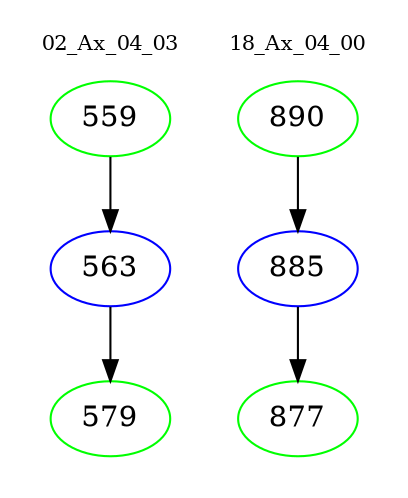 digraph{
subgraph cluster_0 {
color = white
label = "02_Ax_04_03";
fontsize=10;
T0_559 [label="559", color="green"]
T0_559 -> T0_563 [color="black"]
T0_563 [label="563", color="blue"]
T0_563 -> T0_579 [color="black"]
T0_579 [label="579", color="green"]
}
subgraph cluster_1 {
color = white
label = "18_Ax_04_00";
fontsize=10;
T1_890 [label="890", color="green"]
T1_890 -> T1_885 [color="black"]
T1_885 [label="885", color="blue"]
T1_885 -> T1_877 [color="black"]
T1_877 [label="877", color="green"]
}
}
